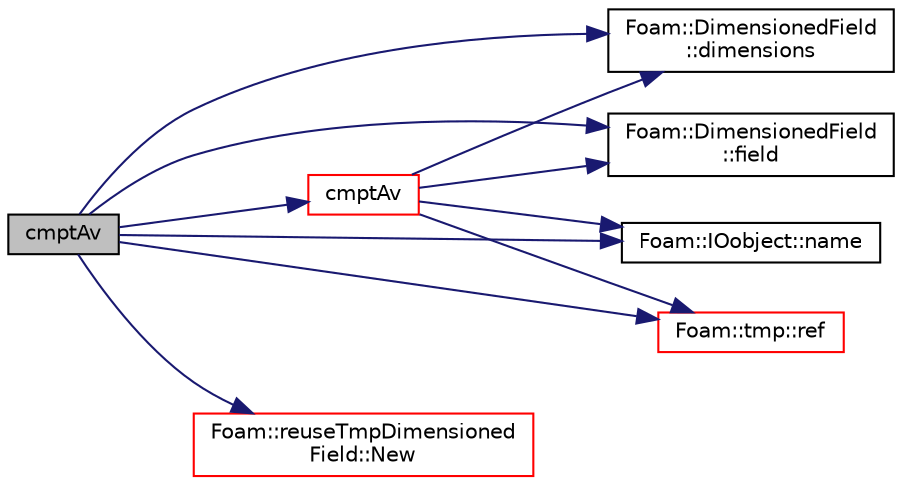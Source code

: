 digraph "cmptAv"
{
  bgcolor="transparent";
  edge [fontname="Helvetica",fontsize="10",labelfontname="Helvetica",labelfontsize="10"];
  node [fontname="Helvetica",fontsize="10",shape=record];
  rankdir="LR";
  Node1 [label="cmptAv",height=0.2,width=0.4,color="black", fillcolor="grey75", style="filled", fontcolor="black"];
  Node1 -> Node2 [color="midnightblue",fontsize="10",style="solid",fontname="Helvetica"];
  Node2 [label="cmptAv",height=0.2,width=0.4,color="red",URL="$a10909.html#a7af056d5acb329854c78eb3267468c11"];
  Node2 -> Node3 [color="midnightblue",fontsize="10",style="solid",fontname="Helvetica"];
  Node3 [label="Foam::DimensionedField\l::dimensions",height=0.2,width=0.4,color="black",URL="$a00539.html#a6098093e7de06370342a85cfae8b31f5",tooltip="Return dimensions. "];
  Node2 -> Node4 [color="midnightblue",fontsize="10",style="solid",fontname="Helvetica"];
  Node4 [label="Foam::DimensionedField\l::field",height=0.2,width=0.4,color="black",URL="$a00539.html#aadc89ab213336caf65c6c3c8bf2c9d41"];
  Node2 -> Node5 [color="midnightblue",fontsize="10",style="solid",fontname="Helvetica"];
  Node5 [label="Foam::IOobject::name",height=0.2,width=0.4,color="black",URL="$a01203.html#a75b72488d2e82151b025744974919d5d",tooltip="Return name. "];
  Node2 -> Node6 [color="midnightblue",fontsize="10",style="solid",fontname="Helvetica"];
  Node6 [label="Foam::tmp::ref",height=0.2,width=0.4,color="red",URL="$a02711.html#af16202cc9b8e931206cfceb8d9779bb2",tooltip="Return non-const reference or generate a fatal error. "];
  Node1 -> Node3 [color="midnightblue",fontsize="10",style="solid",fontname="Helvetica"];
  Node1 -> Node4 [color="midnightblue",fontsize="10",style="solid",fontname="Helvetica"];
  Node1 -> Node5 [color="midnightblue",fontsize="10",style="solid",fontname="Helvetica"];
  Node1 -> Node7 [color="midnightblue",fontsize="10",style="solid",fontname="Helvetica"];
  Node7 [label="Foam::reuseTmpDimensioned\lField::New",height=0.2,width=0.4,color="red",URL="$a02227.html#ac9d5944d64c3d0f1bbd5a440270aa467"];
  Node1 -> Node6 [color="midnightblue",fontsize="10",style="solid",fontname="Helvetica"];
}
